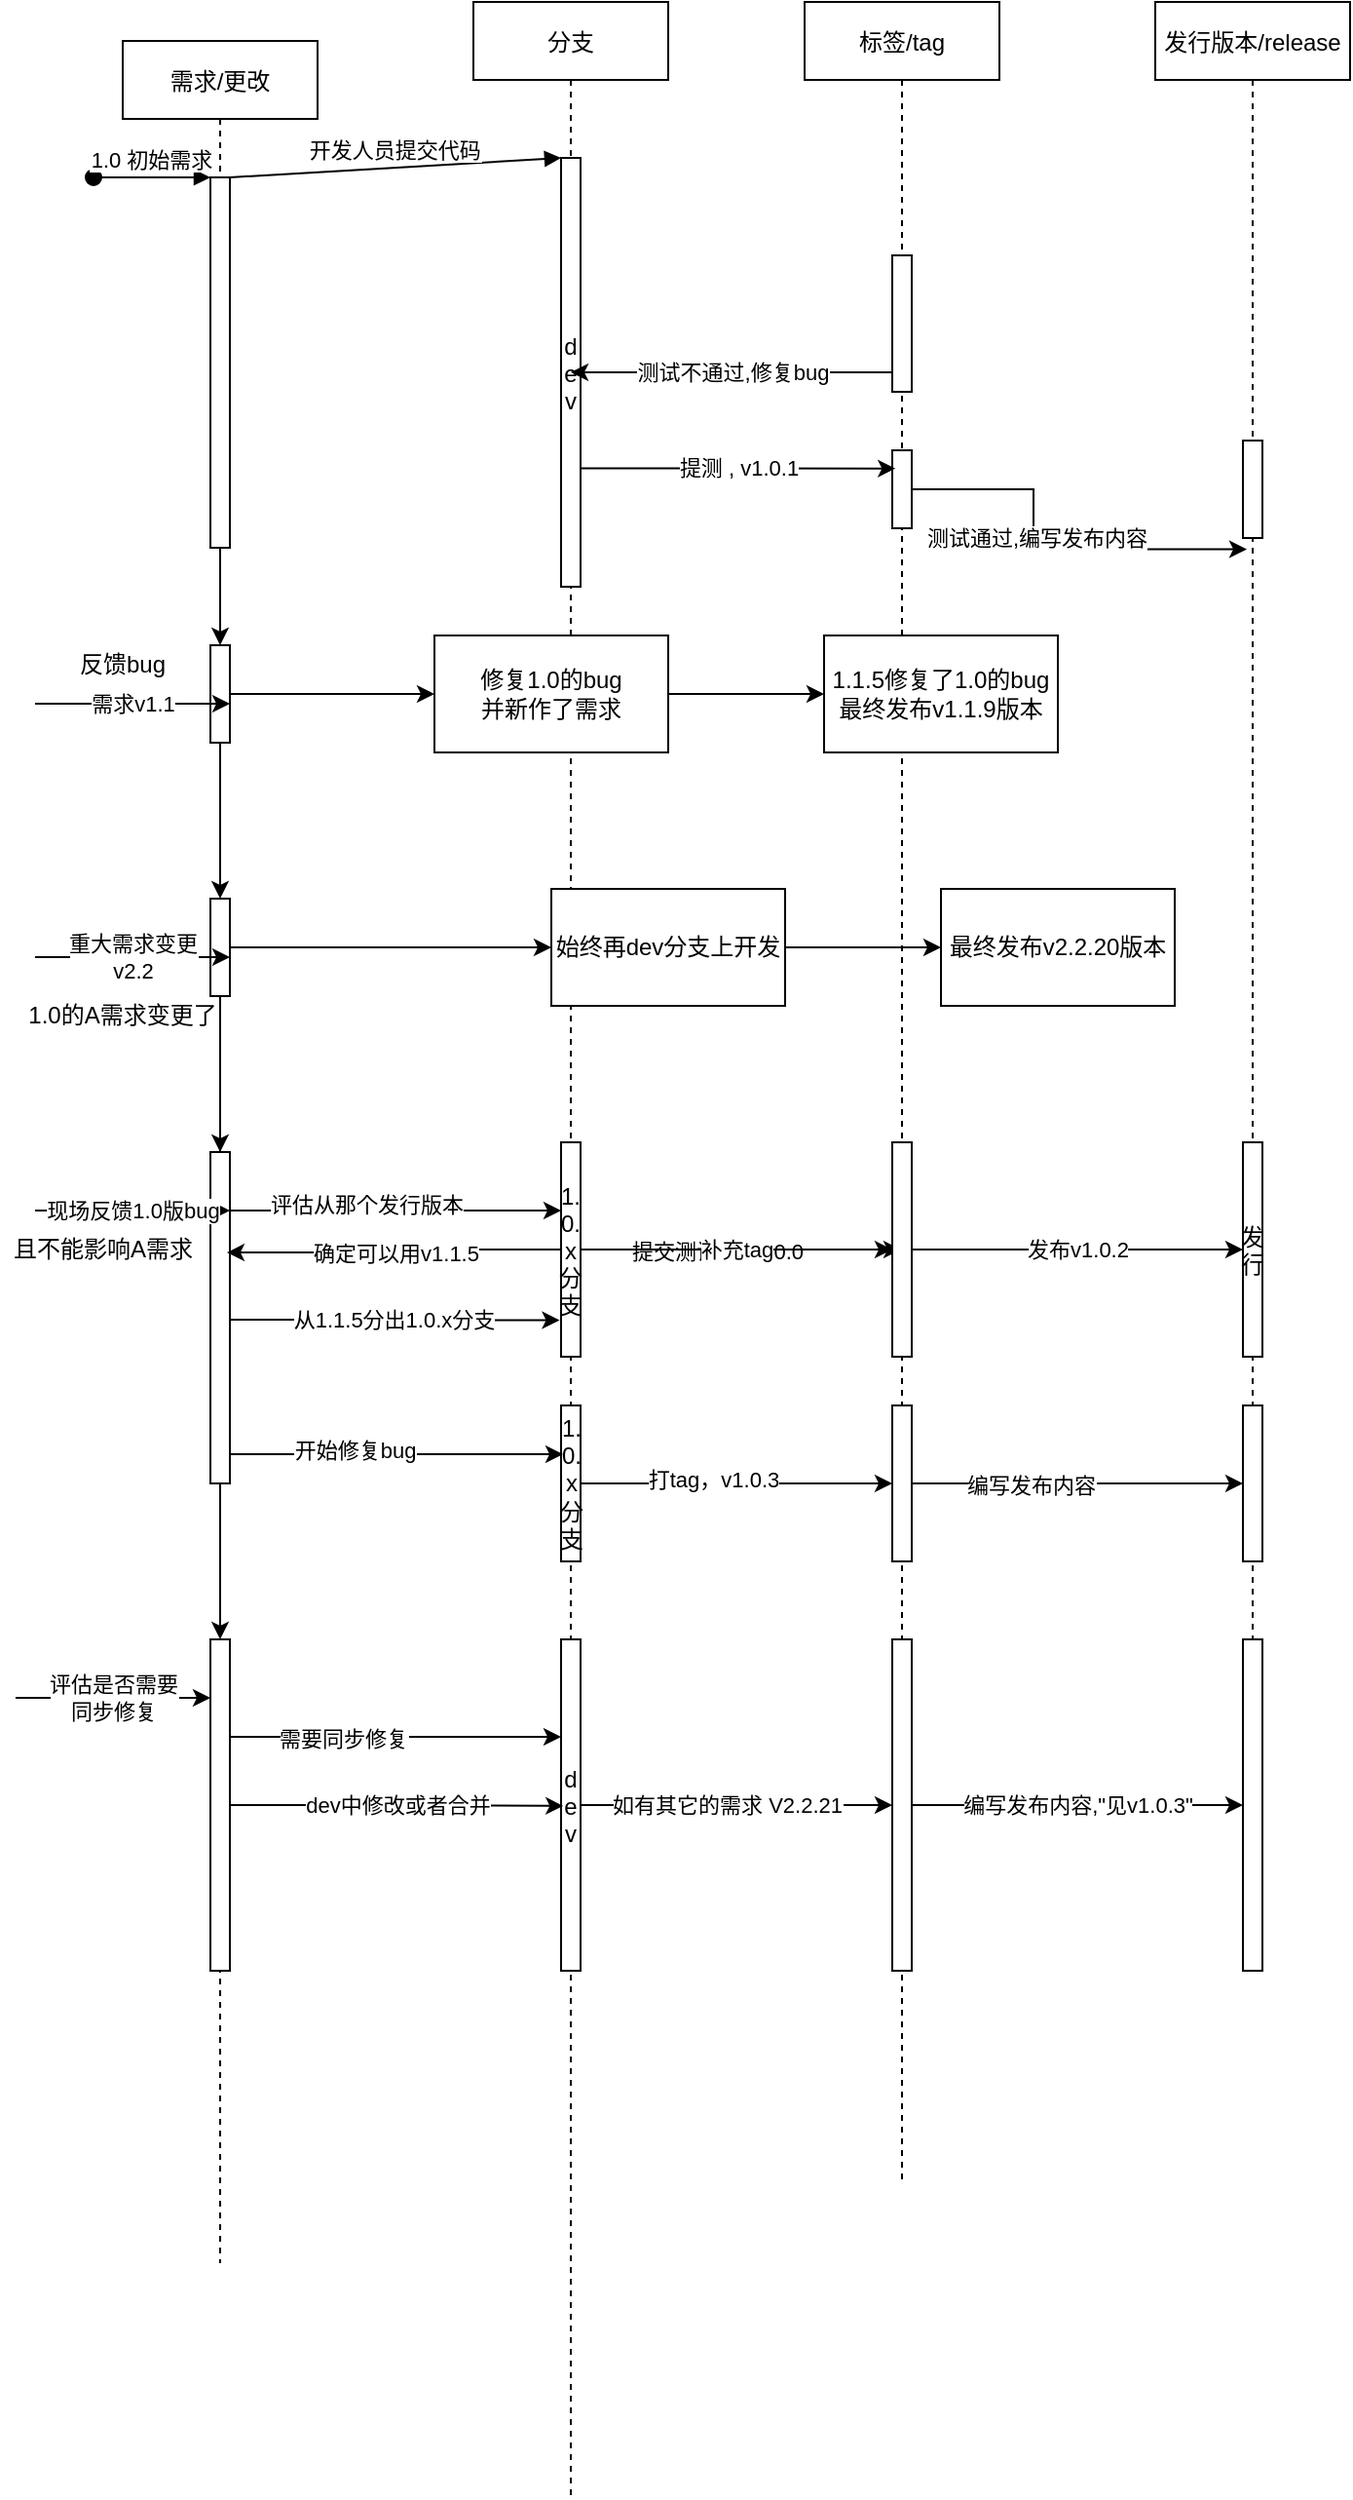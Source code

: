 <mxfile version="14.5.1" type="device"><diagram id="kgpKYQtTHZ0yAKxKKP6v" name="Page-1"><mxGraphModel dx="1024" dy="592" grid="1" gridSize="10" guides="1" tooltips="1" connect="1" arrows="1" fold="1" page="1" pageScale="1" pageWidth="850" pageHeight="1100" math="0" shadow="0"><root><mxCell id="0"/><mxCell id="1" parent="0"/><mxCell id="3nuBFxr9cyL0pnOWT2aG-1" value="需求/更改" style="shape=umlLifeline;perimeter=lifelinePerimeter;container=1;collapsible=0;recursiveResize=0;rounded=0;shadow=0;strokeWidth=1;" parent="1" vertex="1"><mxGeometry x="120" y="100" width="100" height="1140" as="geometry"/></mxCell><mxCell id="3nuBFxr9cyL0pnOWT2aG-2" value="" style="points=[];perimeter=orthogonalPerimeter;rounded=0;shadow=0;strokeWidth=1;" parent="3nuBFxr9cyL0pnOWT2aG-1" vertex="1"><mxGeometry x="45" y="70" width="10" height="190" as="geometry"/></mxCell><mxCell id="3nuBFxr9cyL0pnOWT2aG-3" value="1.0 初始需求" style="verticalAlign=bottom;startArrow=oval;endArrow=block;startSize=8;shadow=0;strokeWidth=1;" parent="3nuBFxr9cyL0pnOWT2aG-1" target="3nuBFxr9cyL0pnOWT2aG-2" edge="1"><mxGeometry relative="1" as="geometry"><mxPoint x="-15" y="70" as="sourcePoint"/></mxGeometry></mxCell><mxCell id="hFPKUuMKJLJYg0kqtNRd-5" value="" style="edgeStyle=orthogonalEdgeStyle;rounded=0;orthogonalLoop=1;jettySize=auto;html=1;" edge="1" parent="1" source="3nuBFxr9cyL0pnOWT2aG-5" target="hFPKUuMKJLJYg0kqtNRd-1"><mxGeometry relative="1" as="geometry"><Array as="points"><mxPoint x="480" y="230"/><mxPoint x="480" y="230"/></Array></mxGeometry></mxCell><mxCell id="hFPKUuMKJLJYg0kqtNRd-10" value="提交测试,打v1.0.0" style="edgeLabel;html=1;align=center;verticalAlign=middle;resizable=0;points=[];" vertex="1" connectable="0" parent="hFPKUuMKJLJYg0kqtNRd-5"><mxGeometry x="-0.126" y="-1" relative="1" as="geometry"><mxPoint x="1" as="offset"/></mxGeometry></mxCell><mxCell id="3nuBFxr9cyL0pnOWT2aG-5" value="分支" style="shape=umlLifeline;perimeter=lifelinePerimeter;container=1;collapsible=0;recursiveResize=0;rounded=0;shadow=0;strokeWidth=1;" parent="1" vertex="1"><mxGeometry x="300" y="80" width="100" height="1280" as="geometry"/></mxCell><mxCell id="3nuBFxr9cyL0pnOWT2aG-6" value="d&#10;e&#10;v" style="points=[];perimeter=orthogonalPerimeter;rounded=0;shadow=0;strokeWidth=1;" parent="3nuBFxr9cyL0pnOWT2aG-5" vertex="1"><mxGeometry x="45" y="80" width="10" height="220" as="geometry"/></mxCell><mxCell id="hFPKUuMKJLJYg0kqtNRd-56" value="1.&#10;0.&#10;x&#10;分&#10;支" style="points=[];perimeter=orthogonalPerimeter;rounded=0;shadow=0;strokeWidth=1;" vertex="1" parent="3nuBFxr9cyL0pnOWT2aG-5"><mxGeometry x="45" y="585" width="10" height="110" as="geometry"/></mxCell><mxCell id="hFPKUuMKJLJYg0kqtNRd-68" value="1.&lt;br style=&quot;padding: 0px ; margin: 0px&quot;&gt;0.&lt;br style=&quot;padding: 0px ; margin: 0px&quot;&gt;x&lt;br style=&quot;padding: 0px ; margin: 0px&quot;&gt;分&lt;br style=&quot;padding: 0px ; margin: 0px&quot;&gt;支" style="html=1;points=[];perimeter=orthogonalPerimeter;" vertex="1" parent="3nuBFxr9cyL0pnOWT2aG-5"><mxGeometry x="45" y="720" width="10" height="80" as="geometry"/></mxCell><mxCell id="hFPKUuMKJLJYg0kqtNRd-87" value="d&#10;e&#10;v" style="points=[];perimeter=orthogonalPerimeter;rounded=0;shadow=0;strokeWidth=1;" vertex="1" parent="3nuBFxr9cyL0pnOWT2aG-5"><mxGeometry x="45" y="840" width="10" height="170" as="geometry"/></mxCell><mxCell id="3nuBFxr9cyL0pnOWT2aG-8" value="开发人员提交代码" style="verticalAlign=bottom;endArrow=block;entryX=0;entryY=0;shadow=0;strokeWidth=1;" parent="1" source="3nuBFxr9cyL0pnOWT2aG-2" target="3nuBFxr9cyL0pnOWT2aG-6" edge="1"><mxGeometry relative="1" as="geometry"><mxPoint x="275" y="160" as="sourcePoint"/></mxGeometry></mxCell><mxCell id="hFPKUuMKJLJYg0kqtNRd-1" value="标签/tag" style="shape=umlLifeline;perimeter=lifelinePerimeter;container=1;collapsible=0;recursiveResize=0;rounded=0;shadow=0;strokeWidth=1;" vertex="1" parent="1"><mxGeometry x="470" y="80" width="100" height="1120" as="geometry"/></mxCell><mxCell id="hFPKUuMKJLJYg0kqtNRd-2" value="" style="points=[];perimeter=orthogonalPerimeter;rounded=0;shadow=0;strokeWidth=1;" vertex="1" parent="hFPKUuMKJLJYg0kqtNRd-1"><mxGeometry x="45" y="130" width="10" height="70" as="geometry"/></mxCell><mxCell id="hFPKUuMKJLJYg0kqtNRd-12" value="" style="points=[];perimeter=orthogonalPerimeter;rounded=0;shadow=0;strokeWidth=1;" vertex="1" parent="hFPKUuMKJLJYg0kqtNRd-1"><mxGeometry x="45" y="230" width="10" height="40" as="geometry"/></mxCell><mxCell id="hFPKUuMKJLJYg0kqtNRd-62" value="" style="points=[];perimeter=orthogonalPerimeter;rounded=0;shadow=0;strokeWidth=1;" vertex="1" parent="hFPKUuMKJLJYg0kqtNRd-1"><mxGeometry x="45" y="585" width="10" height="110" as="geometry"/></mxCell><mxCell id="hFPKUuMKJLJYg0kqtNRd-72" value="" style="html=1;points=[];perimeter=orthogonalPerimeter;" vertex="1" parent="hFPKUuMKJLJYg0kqtNRd-1"><mxGeometry x="45" y="720" width="10" height="80" as="geometry"/></mxCell><mxCell id="hFPKUuMKJLJYg0kqtNRd-103" value="" style="points=[];perimeter=orthogonalPerimeter;rounded=0;shadow=0;strokeWidth=1;" vertex="1" parent="hFPKUuMKJLJYg0kqtNRd-1"><mxGeometry x="45" y="840" width="10" height="170" as="geometry"/></mxCell><mxCell id="hFPKUuMKJLJYg0kqtNRd-6" value="发行版本/release" style="shape=umlLifeline;perimeter=lifelinePerimeter;container=1;collapsible=0;recursiveResize=0;rounded=0;shadow=0;strokeWidth=1;" vertex="1" parent="1"><mxGeometry x="650" y="80" width="100" height="1010" as="geometry"/></mxCell><mxCell id="hFPKUuMKJLJYg0kqtNRd-7" value="" style="points=[];perimeter=orthogonalPerimeter;rounded=0;shadow=0;strokeWidth=1;" vertex="1" parent="hFPKUuMKJLJYg0kqtNRd-6"><mxGeometry x="45" y="225" width="10" height="50" as="geometry"/></mxCell><mxCell id="hFPKUuMKJLJYg0kqtNRd-64" value="发&#10;行" style="points=[];perimeter=orthogonalPerimeter;rounded=0;shadow=0;strokeWidth=1;" vertex="1" parent="hFPKUuMKJLJYg0kqtNRd-6"><mxGeometry x="45" y="585" width="10" height="110" as="geometry"/></mxCell><mxCell id="hFPKUuMKJLJYg0kqtNRd-75" value="" style="html=1;points=[];perimeter=orthogonalPerimeter;" vertex="1" parent="hFPKUuMKJLJYg0kqtNRd-6"><mxGeometry x="45" y="720" width="10" height="80" as="geometry"/></mxCell><mxCell id="hFPKUuMKJLJYg0kqtNRd-106" value="" style="points=[];perimeter=orthogonalPerimeter;rounded=0;shadow=0;strokeWidth=1;" vertex="1" parent="hFPKUuMKJLJYg0kqtNRd-6"><mxGeometry x="45" y="840" width="10" height="170" as="geometry"/></mxCell><mxCell id="hFPKUuMKJLJYg0kqtNRd-19" value="测试不通过,修复bug" style="edgeStyle=orthogonalEdgeStyle;rounded=0;orthogonalLoop=1;jettySize=auto;html=1;" edge="1" parent="1" source="hFPKUuMKJLJYg0kqtNRd-2" target="3nuBFxr9cyL0pnOWT2aG-5"><mxGeometry relative="1" as="geometry"><Array as="points"><mxPoint x="410" y="270"/><mxPoint x="410" y="270"/></Array></mxGeometry></mxCell><mxCell id="hFPKUuMKJLJYg0kqtNRd-20" value="提测 , v1.0.1" style="edgeStyle=orthogonalEdgeStyle;rounded=0;orthogonalLoop=1;jettySize=auto;html=1;entryX=0.162;entryY=0.233;entryDx=0;entryDy=0;entryPerimeter=0;" edge="1" parent="1"><mxGeometry relative="1" as="geometry"><mxPoint x="516.62" y="319.32" as="targetPoint"/><mxPoint x="355" y="319.31" as="sourcePoint"/><Array as="points"><mxPoint x="435" y="319"/></Array></mxGeometry></mxCell><mxCell id="hFPKUuMKJLJYg0kqtNRd-22" style="edgeStyle=orthogonalEdgeStyle;rounded=0;orthogonalLoop=1;jettySize=auto;html=1;entryX=0.47;entryY=0.278;entryDx=0;entryDy=0;entryPerimeter=0;" edge="1" parent="1" source="hFPKUuMKJLJYg0kqtNRd-12" target="hFPKUuMKJLJYg0kqtNRd-6"><mxGeometry relative="1" as="geometry"/></mxCell><mxCell id="hFPKUuMKJLJYg0kqtNRd-23" value="测试通过,编写发布内容" style="edgeLabel;html=1;align=center;verticalAlign=middle;resizable=0;points=[];" vertex="1" connectable="0" parent="hFPKUuMKJLJYg0kqtNRd-22"><mxGeometry x="-0.136" y="1" relative="1" as="geometry"><mxPoint as="offset"/></mxGeometry></mxCell><mxCell id="hFPKUuMKJLJYg0kqtNRd-37" value="" style="edgeStyle=orthogonalEdgeStyle;rounded=0;orthogonalLoop=1;jettySize=auto;html=1;" edge="1" parent="1" source="hFPKUuMKJLJYg0kqtNRd-24" target="hFPKUuMKJLJYg0kqtNRd-36"><mxGeometry relative="1" as="geometry"/></mxCell><mxCell id="hFPKUuMKJLJYg0kqtNRd-48" value="" style="edgeStyle=orthogonalEdgeStyle;rounded=0;orthogonalLoop=1;jettySize=auto;html=1;" edge="1" parent="1" source="hFPKUuMKJLJYg0kqtNRd-24" target="hFPKUuMKJLJYg0kqtNRd-47"><mxGeometry relative="1" as="geometry"/></mxCell><mxCell id="hFPKUuMKJLJYg0kqtNRd-24" value="" style="points=[];perimeter=orthogonalPerimeter;rounded=0;shadow=0;strokeWidth=1;" vertex="1" parent="1"><mxGeometry x="165" y="410" width="10" height="50" as="geometry"/></mxCell><mxCell id="hFPKUuMKJLJYg0kqtNRd-25" value="" style="edgeStyle=orthogonalEdgeStyle;rounded=0;orthogonalLoop=1;jettySize=auto;html=1;" edge="1" parent="1" source="3nuBFxr9cyL0pnOWT2aG-2" target="hFPKUuMKJLJYg0kqtNRd-24"><mxGeometry relative="1" as="geometry"/></mxCell><mxCell id="hFPKUuMKJLJYg0kqtNRd-33" value="" style="endArrow=classic;html=1;" edge="1" parent="1"><mxGeometry relative="1" as="geometry"><mxPoint x="65" y="950" as="sourcePoint"/><mxPoint x="165" y="950" as="targetPoint"/></mxGeometry></mxCell><mxCell id="hFPKUuMKJLJYg0kqtNRd-34" value="评估是否需要&lt;br&gt;同步修复" style="edgeLabel;resizable=0;html=1;align=center;verticalAlign=middle;" connectable="0" vertex="1" parent="hFPKUuMKJLJYg0kqtNRd-33"><mxGeometry relative="1" as="geometry"/></mxCell><mxCell id="hFPKUuMKJLJYg0kqtNRd-41" value="" style="edgeStyle=orthogonalEdgeStyle;rounded=0;orthogonalLoop=1;jettySize=auto;html=1;" edge="1" parent="1" source="hFPKUuMKJLJYg0kqtNRd-36" target="hFPKUuMKJLJYg0kqtNRd-40"><mxGeometry relative="1" as="geometry"/></mxCell><mxCell id="hFPKUuMKJLJYg0kqtNRd-52" value="" style="edgeStyle=orthogonalEdgeStyle;rounded=0;orthogonalLoop=1;jettySize=auto;html=1;" edge="1" parent="1" source="hFPKUuMKJLJYg0kqtNRd-36" target="hFPKUuMKJLJYg0kqtNRd-51"><mxGeometry relative="1" as="geometry"/></mxCell><mxCell id="hFPKUuMKJLJYg0kqtNRd-36" value="" style="points=[];perimeter=orthogonalPerimeter;rounded=0;shadow=0;strokeWidth=1;" vertex="1" parent="1"><mxGeometry x="165" y="540" width="10" height="50" as="geometry"/></mxCell><mxCell id="hFPKUuMKJLJYg0kqtNRd-38" value="" style="endArrow=classic;html=1;" edge="1" parent="1"><mxGeometry relative="1" as="geometry"><mxPoint x="75" y="440" as="sourcePoint"/><mxPoint x="175.0" y="440" as="targetPoint"/></mxGeometry></mxCell><mxCell id="hFPKUuMKJLJYg0kqtNRd-39" value="需求v1.1" style="edgeLabel;resizable=0;html=1;align=center;verticalAlign=middle;" connectable="0" vertex="1" parent="hFPKUuMKJLJYg0kqtNRd-38"><mxGeometry relative="1" as="geometry"/></mxCell><mxCell id="hFPKUuMKJLJYg0kqtNRd-57" value="" style="edgeStyle=orthogonalEdgeStyle;rounded=0;orthogonalLoop=1;jettySize=auto;html=1;" edge="1" parent="1" source="hFPKUuMKJLJYg0kqtNRd-40" target="hFPKUuMKJLJYg0kqtNRd-56"><mxGeometry relative="1" as="geometry"><Array as="points"><mxPoint x="230" y="700"/><mxPoint x="230" y="700"/></Array></mxGeometry></mxCell><mxCell id="hFPKUuMKJLJYg0kqtNRd-58" value="评估从那个发行版本" style="edgeLabel;html=1;align=center;verticalAlign=middle;resizable=0;points=[];" vertex="1" connectable="0" parent="hFPKUuMKJLJYg0kqtNRd-57"><mxGeometry x="-0.319" y="3" relative="1" as="geometry"><mxPoint x="12.24" as="offset"/></mxGeometry></mxCell><mxCell id="hFPKUuMKJLJYg0kqtNRd-60" style="edgeStyle=orthogonalEdgeStyle;rounded=0;orthogonalLoop=1;jettySize=auto;html=1;entryX=-0.076;entryY=0.83;entryDx=0;entryDy=0;entryPerimeter=0;" edge="1" parent="1" source="hFPKUuMKJLJYg0kqtNRd-40" target="hFPKUuMKJLJYg0kqtNRd-56"><mxGeometry relative="1" as="geometry"><Array as="points"><mxPoint x="220" y="756"/><mxPoint x="220" y="756"/></Array></mxGeometry></mxCell><mxCell id="hFPKUuMKJLJYg0kqtNRd-61" value="从1.1.5分出1.0.x分支" style="edgeLabel;html=1;align=center;verticalAlign=middle;resizable=0;points=[];" vertex="1" connectable="0" parent="hFPKUuMKJLJYg0kqtNRd-60"><mxGeometry x="-0.139" y="-1" relative="1" as="geometry"><mxPoint x="11.21" y="-1.03" as="offset"/></mxGeometry></mxCell><mxCell id="hFPKUuMKJLJYg0kqtNRd-69" style="edgeStyle=orthogonalEdgeStyle;rounded=0;orthogonalLoop=1;jettySize=auto;html=1;" edge="1" parent="1" source="hFPKUuMKJLJYg0kqtNRd-40"><mxGeometry relative="1" as="geometry"><mxPoint x="346" y="825" as="targetPoint"/><Array as="points"><mxPoint x="346" y="825"/></Array></mxGeometry></mxCell><mxCell id="hFPKUuMKJLJYg0kqtNRd-70" value="开始修复bug" style="edgeLabel;html=1;align=center;verticalAlign=middle;resizable=0;points=[];" vertex="1" connectable="0" parent="hFPKUuMKJLJYg0kqtNRd-69"><mxGeometry x="-0.253" y="2" relative="1" as="geometry"><mxPoint as="offset"/></mxGeometry></mxCell><mxCell id="hFPKUuMKJLJYg0kqtNRd-85" value="" style="edgeStyle=orthogonalEdgeStyle;rounded=0;orthogonalLoop=1;jettySize=auto;html=1;startArrow=none;startFill=0;" edge="1" parent="1" source="hFPKUuMKJLJYg0kqtNRd-40" target="hFPKUuMKJLJYg0kqtNRd-84"><mxGeometry relative="1" as="geometry"/></mxCell><mxCell id="hFPKUuMKJLJYg0kqtNRd-40" value="" style="points=[];perimeter=orthogonalPerimeter;rounded=0;shadow=0;strokeWidth=1;" vertex="1" parent="1"><mxGeometry x="165" y="670" width="10" height="170" as="geometry"/></mxCell><mxCell id="hFPKUuMKJLJYg0kqtNRd-42" value="" style="endArrow=classic;html=1;" edge="1" parent="1"><mxGeometry relative="1" as="geometry"><mxPoint x="75" y="570" as="sourcePoint"/><mxPoint x="175.0" y="570" as="targetPoint"/></mxGeometry></mxCell><mxCell id="hFPKUuMKJLJYg0kqtNRd-43" value="重大需求变更&lt;br&gt;v2.2" style="edgeLabel;resizable=0;html=1;align=center;verticalAlign=middle;" connectable="0" vertex="1" parent="hFPKUuMKJLJYg0kqtNRd-42"><mxGeometry relative="1" as="geometry"/></mxCell><mxCell id="hFPKUuMKJLJYg0kqtNRd-44" value="且不能影响A需求" style="text;html=1;strokeColor=none;fillColor=none;align=center;verticalAlign=middle;whiteSpace=wrap;rounded=0;" vertex="1" parent="1"><mxGeometry x="60" y="710" width="100" height="20" as="geometry"/></mxCell><mxCell id="hFPKUuMKJLJYg0kqtNRd-45" value="反馈bug" style="text;html=1;strokeColor=none;fillColor=none;align=center;verticalAlign=middle;whiteSpace=wrap;rounded=0;" vertex="1" parent="1"><mxGeometry x="90" y="410" width="60" height="20" as="geometry"/></mxCell><mxCell id="hFPKUuMKJLJYg0kqtNRd-50" value="" style="edgeStyle=orthogonalEdgeStyle;rounded=0;orthogonalLoop=1;jettySize=auto;html=1;" edge="1" parent="1" source="hFPKUuMKJLJYg0kqtNRd-47" target="hFPKUuMKJLJYg0kqtNRd-49"><mxGeometry relative="1" as="geometry"/></mxCell><mxCell id="hFPKUuMKJLJYg0kqtNRd-47" value="修复1.0的bug&lt;br&gt;并新作了需求" style="whiteSpace=wrap;html=1;rounded=0;shadow=0;strokeWidth=1;" vertex="1" parent="1"><mxGeometry x="280" y="405" width="120" height="60" as="geometry"/></mxCell><mxCell id="hFPKUuMKJLJYg0kqtNRd-49" value="1.1.5修复了1.0的bug&lt;br&gt;最终发布v1.1.9版本" style="whiteSpace=wrap;html=1;rounded=0;shadow=0;strokeWidth=1;" vertex="1" parent="1"><mxGeometry x="480" y="405" width="120" height="60" as="geometry"/></mxCell><mxCell id="hFPKUuMKJLJYg0kqtNRd-54" value="" style="edgeStyle=orthogonalEdgeStyle;rounded=0;orthogonalLoop=1;jettySize=auto;html=1;" edge="1" parent="1" source="hFPKUuMKJLJYg0kqtNRd-51" target="hFPKUuMKJLJYg0kqtNRd-53"><mxGeometry relative="1" as="geometry"/></mxCell><mxCell id="hFPKUuMKJLJYg0kqtNRd-51" value="始终再dev分支上开发" style="whiteSpace=wrap;html=1;rounded=0;shadow=0;strokeWidth=1;" vertex="1" parent="1"><mxGeometry x="340" y="535" width="120" height="60" as="geometry"/></mxCell><mxCell id="hFPKUuMKJLJYg0kqtNRd-53" value="最终发布v2.2.20版本" style="whiteSpace=wrap;html=1;rounded=0;shadow=0;strokeWidth=1;" vertex="1" parent="1"><mxGeometry x="540" y="535" width="120" height="60" as="geometry"/></mxCell><mxCell id="hFPKUuMKJLJYg0kqtNRd-55" value="1.0的A需求变更了" style="text;html=1;strokeColor=none;fillColor=none;align=center;verticalAlign=middle;whiteSpace=wrap;rounded=0;" vertex="1" parent="1"><mxGeometry x="70" y="590" width="100" height="20" as="geometry"/></mxCell><mxCell id="hFPKUuMKJLJYg0kqtNRd-59" value="确定可以用v1.1.5" style="edgeStyle=orthogonalEdgeStyle;rounded=0;orthogonalLoop=1;jettySize=auto;html=1;entryX=0.845;entryY=0.303;entryDx=0;entryDy=0;entryPerimeter=0;" edge="1" parent="1" source="hFPKUuMKJLJYg0kqtNRd-56" target="hFPKUuMKJLJYg0kqtNRd-40"><mxGeometry relative="1" as="geometry"/></mxCell><mxCell id="hFPKUuMKJLJYg0kqtNRd-63" value="补充tag" style="edgeStyle=orthogonalEdgeStyle;rounded=0;orthogonalLoop=1;jettySize=auto;html=1;" edge="1" parent="1" source="hFPKUuMKJLJYg0kqtNRd-56" target="hFPKUuMKJLJYg0kqtNRd-62"><mxGeometry relative="1" as="geometry"/></mxCell><mxCell id="hFPKUuMKJLJYg0kqtNRd-65" value="发布v1.0.2" style="edgeStyle=orthogonalEdgeStyle;rounded=0;orthogonalLoop=1;jettySize=auto;html=1;" edge="1" parent="1" source="hFPKUuMKJLJYg0kqtNRd-62" target="hFPKUuMKJLJYg0kqtNRd-64"><mxGeometry relative="1" as="geometry"/></mxCell><mxCell id="hFPKUuMKJLJYg0kqtNRd-73" value="" style="edgeStyle=orthogonalEdgeStyle;rounded=0;orthogonalLoop=1;jettySize=auto;html=1;" edge="1" parent="1" source="hFPKUuMKJLJYg0kqtNRd-68" target="hFPKUuMKJLJYg0kqtNRd-72"><mxGeometry relative="1" as="geometry"/></mxCell><mxCell id="hFPKUuMKJLJYg0kqtNRd-74" value="打tag，v1.0.3" style="edgeLabel;html=1;align=center;verticalAlign=middle;resizable=0;points=[];" vertex="1" connectable="0" parent="hFPKUuMKJLJYg0kqtNRd-73"><mxGeometry x="-0.154" y="2" relative="1" as="geometry"><mxPoint as="offset"/></mxGeometry></mxCell><mxCell id="hFPKUuMKJLJYg0kqtNRd-76" value="" style="edgeStyle=orthogonalEdgeStyle;rounded=0;orthogonalLoop=1;jettySize=auto;html=1;" edge="1" parent="1" source="hFPKUuMKJLJYg0kqtNRd-72" target="hFPKUuMKJLJYg0kqtNRd-75"><mxGeometry relative="1" as="geometry"/></mxCell><mxCell id="hFPKUuMKJLJYg0kqtNRd-77" value="编写发布内容" style="edgeLabel;html=1;align=center;verticalAlign=middle;resizable=0;points=[];" vertex="1" connectable="0" parent="hFPKUuMKJLJYg0kqtNRd-76"><mxGeometry x="-0.289" y="-1" relative="1" as="geometry"><mxPoint as="offset"/></mxGeometry></mxCell><mxCell id="hFPKUuMKJLJYg0kqtNRd-88" value="" style="edgeStyle=orthogonalEdgeStyle;rounded=0;orthogonalLoop=1;jettySize=auto;html=1;startArrow=none;startFill=0;" edge="1" parent="1" source="hFPKUuMKJLJYg0kqtNRd-84" target="hFPKUuMKJLJYg0kqtNRd-87"><mxGeometry relative="1" as="geometry"><Array as="points"><mxPoint x="290" y="970"/><mxPoint x="290" y="970"/></Array></mxGeometry></mxCell><mxCell id="hFPKUuMKJLJYg0kqtNRd-89" value="需要同步修复" style="edgeLabel;html=1;align=center;verticalAlign=middle;resizable=0;points=[];" vertex="1" connectable="0" parent="hFPKUuMKJLJYg0kqtNRd-88"><mxGeometry x="-0.319" y="-1" relative="1" as="geometry"><mxPoint as="offset"/></mxGeometry></mxCell><mxCell id="hFPKUuMKJLJYg0kqtNRd-100" value="dev中修改或者合并" style="edgeStyle=orthogonalEdgeStyle;rounded=0;orthogonalLoop=1;jettySize=auto;html=1;entryX=0.461;entryY=0.723;entryDx=0;entryDy=0;entryPerimeter=0;startArrow=none;startFill=0;" edge="1" parent="1" source="hFPKUuMKJLJYg0kqtNRd-84" target="3nuBFxr9cyL0pnOWT2aG-5"><mxGeometry relative="1" as="geometry"/></mxCell><mxCell id="hFPKUuMKJLJYg0kqtNRd-84" value="" style="points=[];perimeter=orthogonalPerimeter;rounded=0;shadow=0;strokeWidth=1;" vertex="1" parent="1"><mxGeometry x="165" y="920" width="10" height="170" as="geometry"/></mxCell><mxCell id="hFPKUuMKJLJYg0kqtNRd-93" value="" style="endArrow=classic;html=1;" edge="1" parent="1"><mxGeometry relative="1" as="geometry"><mxPoint x="75" y="700" as="sourcePoint"/><mxPoint x="175.0" y="700" as="targetPoint"/></mxGeometry></mxCell><mxCell id="hFPKUuMKJLJYg0kqtNRd-94" value="现场反馈1.0版bug" style="edgeLabel;resizable=0;html=1;align=center;verticalAlign=middle;" connectable="0" vertex="1" parent="hFPKUuMKJLJYg0kqtNRd-93"><mxGeometry relative="1" as="geometry"/></mxCell><mxCell id="hFPKUuMKJLJYg0kqtNRd-104" value="" style="edgeStyle=orthogonalEdgeStyle;rounded=0;orthogonalLoop=1;jettySize=auto;html=1;startArrow=none;startFill=0;" edge="1" parent="1" source="hFPKUuMKJLJYg0kqtNRd-87" target="hFPKUuMKJLJYg0kqtNRd-103"><mxGeometry relative="1" as="geometry"/></mxCell><mxCell id="hFPKUuMKJLJYg0kqtNRd-105" value="如有其它的需求 V2.2.21" style="edgeLabel;html=1;align=center;verticalAlign=middle;resizable=0;points=[];" vertex="1" connectable="0" parent="hFPKUuMKJLJYg0kqtNRd-104"><mxGeometry x="-0.259" y="-2" relative="1" as="geometry"><mxPoint x="15.69" y="-2" as="offset"/></mxGeometry></mxCell><mxCell id="hFPKUuMKJLJYg0kqtNRd-107" value="编写发布内容,&quot;见v1.0.3&quot;" style="edgeStyle=orthogonalEdgeStyle;rounded=0;orthogonalLoop=1;jettySize=auto;html=1;startArrow=none;startFill=0;" edge="1" parent="1" source="hFPKUuMKJLJYg0kqtNRd-103" target="hFPKUuMKJLJYg0kqtNRd-106"><mxGeometry relative="1" as="geometry"/></mxCell></root></mxGraphModel></diagram></mxfile>